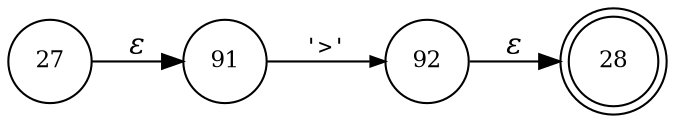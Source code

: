 digraph ATN {
rankdir=LR;
s28[fontsize=11, label="28", shape=doublecircle, fixedsize=true, width=.6];
s27[fontsize=11,label="27", shape=circle, fixedsize=true, width=.55, peripheries=1];
s91[fontsize=11,label="91", shape=circle, fixedsize=true, width=.55, peripheries=1];
s92[fontsize=11,label="92", shape=circle, fixedsize=true, width=.55, peripheries=1];
s27 -> s91 [fontname="Times-Italic", label="&epsilon;"];
s91 -> s92 [fontsize=11, fontname="Courier", arrowsize=.7, label = "'>'", arrowhead = normal];
s92 -> s28 [fontname="Times-Italic", label="&epsilon;"];
}